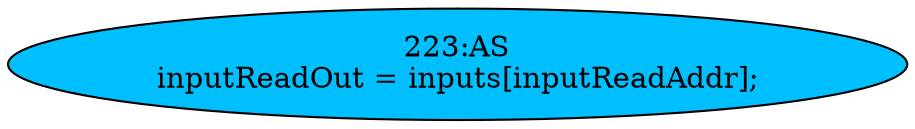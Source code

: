 strict digraph "" {
	node [label="\N"];
	"223:AS"	 [ast="<pyverilog.vparser.ast.Assign object at 0x7fe93a2e8bd0>",
		def_var="['inputReadOut']",
		fillcolor=deepskyblue,
		label="223:AS
inputReadOut = inputs[inputReadAddr];",
		statements="[]",
		style=filled,
		typ=Assign,
		use_var="['inputs', 'inputReadAddr']"];
}
